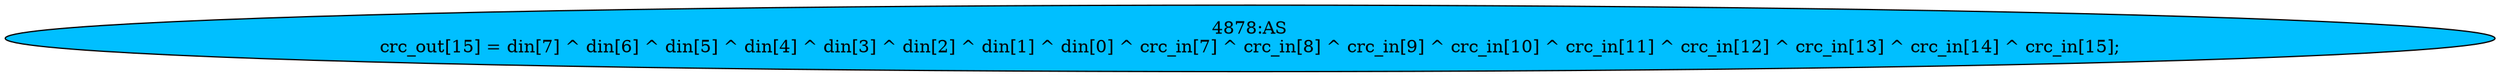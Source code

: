 strict digraph "" {
	node [label="\N"];
	"4878:AS"	 [ast="<pyverilog.vparser.ast.Assign object at 0x7f13b5568910>",
		def_var="['crc_out']",
		fillcolor=deepskyblue,
		label="4878:AS
crc_out[15] = din[7] ^ din[6] ^ din[5] ^ din[4] ^ din[3] ^ din[2] ^ din[1] ^ din[0] ^ crc_in[7] ^ crc_in[8] ^ crc_in[9] ^ \
crc_in[10] ^ crc_in[11] ^ crc_in[12] ^ crc_in[13] ^ crc_in[14] ^ crc_in[15];",
		statements="[]",
		style=filled,
		typ=Assign,
		use_var="['din', 'din', 'din', 'din', 'din', 'din', 'din', 'din', 'crc_in', 'crc_in', 'crc_in', 'crc_in', 'crc_in', 'crc_in', 'crc_in', '\
crc_in', 'crc_in']"];
}
